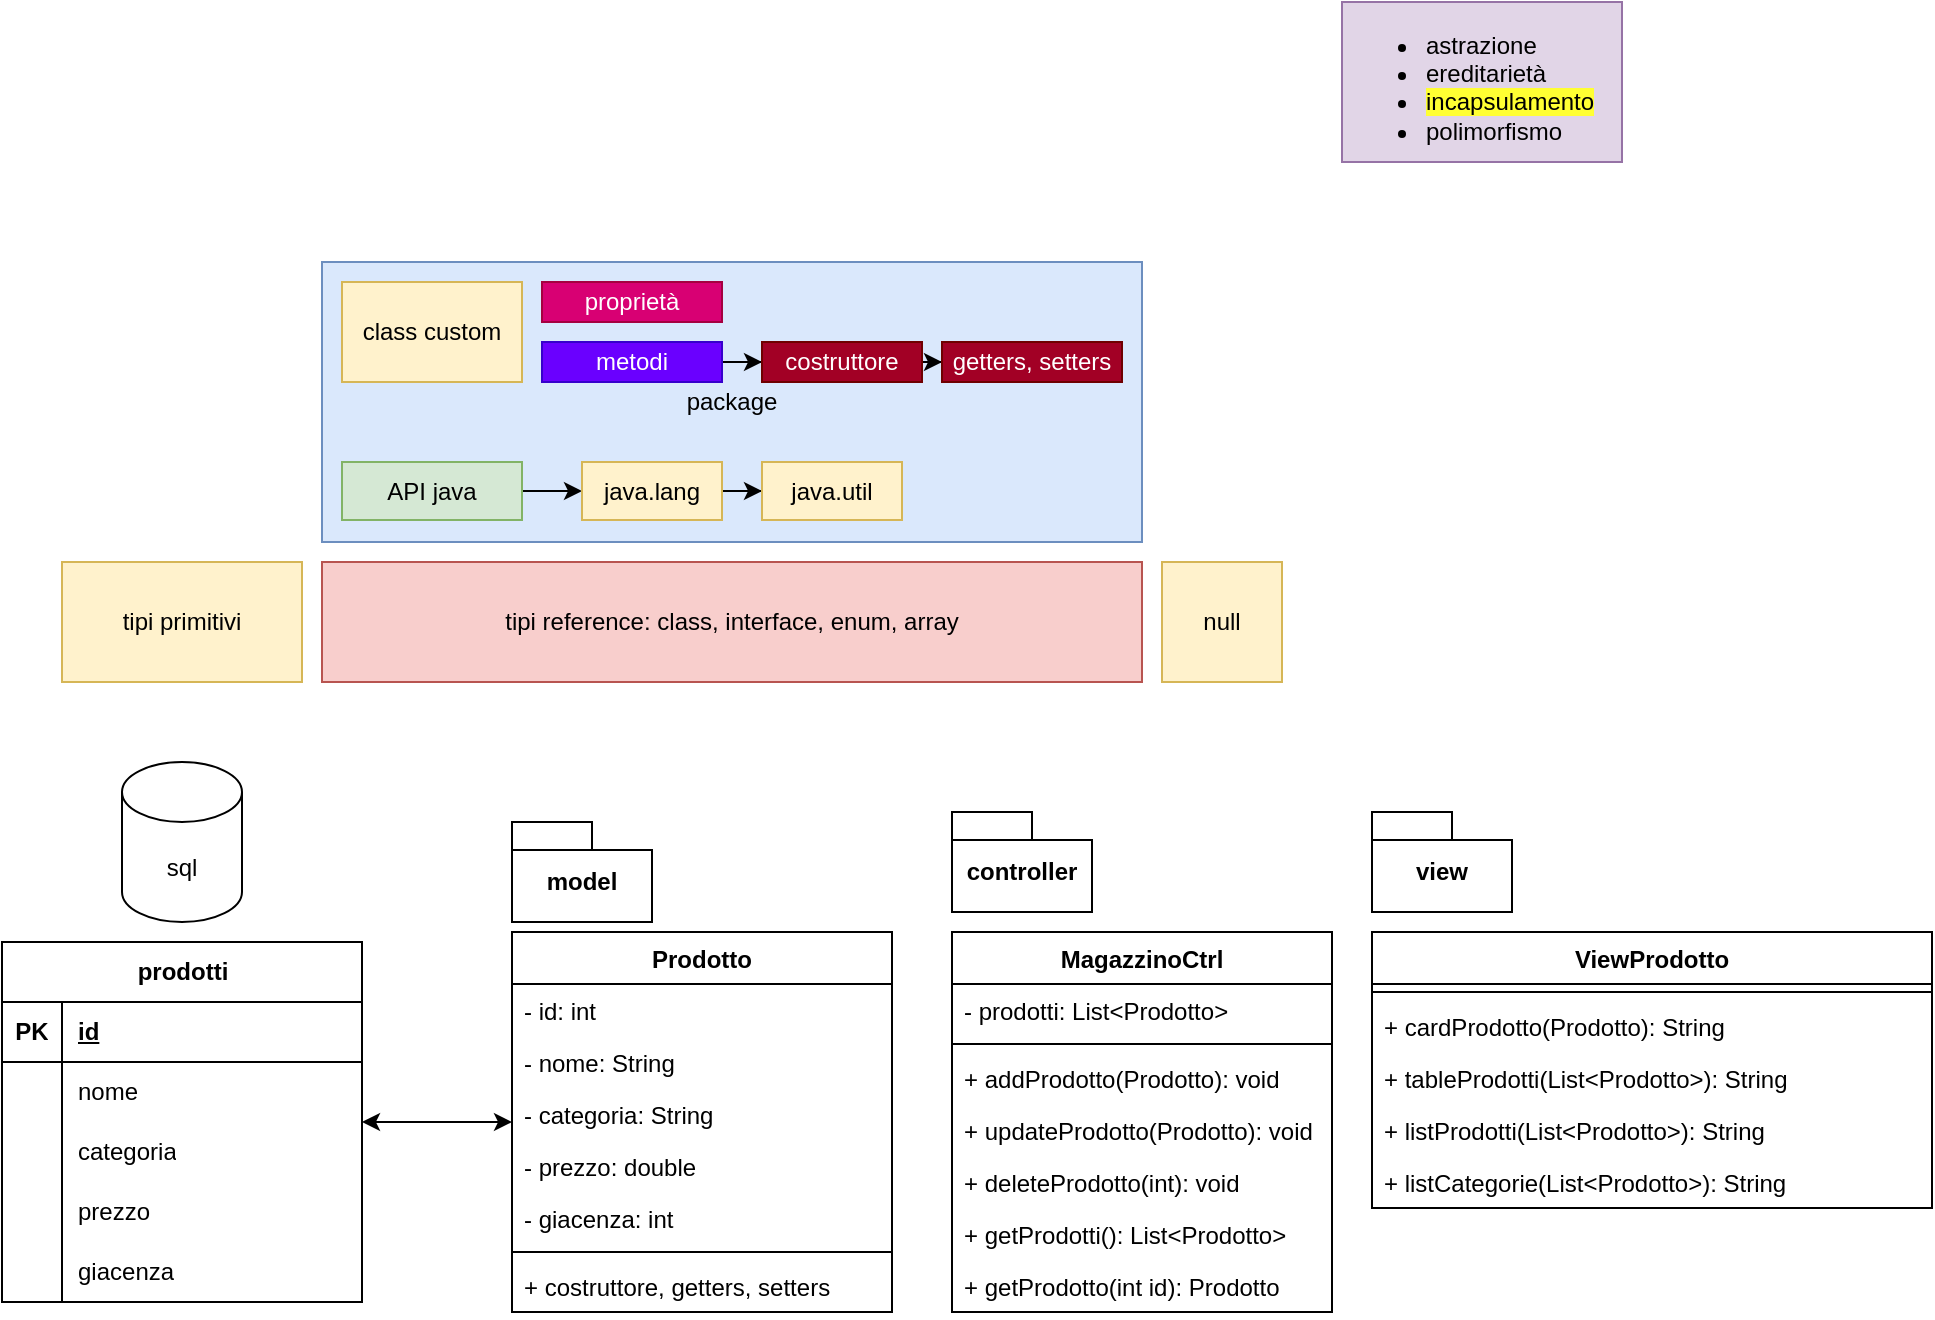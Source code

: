 <mxfile version="26.0.11" pages="3">
  <diagram id="DGdGiSjQ7ah9SyrMqEey" name="prodotti">
    <mxGraphModel dx="978" dy="527" grid="1" gridSize="10" guides="1" tooltips="1" connect="1" arrows="1" fold="1" page="1" pageScale="1" pageWidth="1169" pageHeight="827" math="0" shadow="0">
      <root>
        <mxCell id="0" />
        <mxCell id="1" parent="0" />
        <mxCell id="3Rq0IubTsUbp3CB-0Y2j-5" value="package" style="rounded=0;whiteSpace=wrap;html=1;fillColor=#dae8fc;strokeColor=#6c8ebf;" vertex="1" parent="1">
          <mxGeometry x="290" y="450" width="410" height="140" as="geometry" />
        </mxCell>
        <mxCell id="3Rq0IubTsUbp3CB-0Y2j-1" value="tipi primitivi" style="rounded=0;whiteSpace=wrap;html=1;fillColor=#fff2cc;strokeColor=#d6b656;" vertex="1" parent="1">
          <mxGeometry x="160" y="600" width="120" height="60" as="geometry" />
        </mxCell>
        <mxCell id="3Rq0IubTsUbp3CB-0Y2j-2" value="tipi reference: class, interface, enum, array" style="rounded=0;whiteSpace=wrap;html=1;fillColor=#f8cecc;strokeColor=#b85450;" vertex="1" parent="1">
          <mxGeometry x="290" y="600" width="410" height="60" as="geometry" />
        </mxCell>
        <mxCell id="3Rq0IubTsUbp3CB-0Y2j-3" value="null" style="rounded=0;whiteSpace=wrap;html=1;fillColor=#fff2cc;strokeColor=#d6b656;" vertex="1" parent="1">
          <mxGeometry x="710" y="600" width="60" height="60" as="geometry" />
        </mxCell>
        <mxCell id="3Rq0IubTsUbp3CB-0Y2j-4" value="class custom" style="rounded=0;whiteSpace=wrap;html=1;fillColor=#fff2cc;strokeColor=#d6b656;" vertex="1" parent="1">
          <mxGeometry x="300" y="460" width="90" height="50" as="geometry" />
        </mxCell>
        <mxCell id="3Rq0IubTsUbp3CB-0Y2j-8" value="" style="edgeStyle=orthogonalEdgeStyle;rounded=0;orthogonalLoop=1;jettySize=auto;html=1;" edge="1" parent="1" source="3Rq0IubTsUbp3CB-0Y2j-6" target="3Rq0IubTsUbp3CB-0Y2j-7">
          <mxGeometry relative="1" as="geometry" />
        </mxCell>
        <mxCell id="3Rq0IubTsUbp3CB-0Y2j-6" value="API java" style="rounded=0;whiteSpace=wrap;html=1;fillColor=#d5e8d4;strokeColor=#82b366;" vertex="1" parent="1">
          <mxGeometry x="300" y="550" width="90" height="29" as="geometry" />
        </mxCell>
        <mxCell id="3Rq0IubTsUbp3CB-0Y2j-10" value="" style="edgeStyle=orthogonalEdgeStyle;rounded=0;orthogonalLoop=1;jettySize=auto;html=1;" edge="1" parent="1" source="3Rq0IubTsUbp3CB-0Y2j-7" target="3Rq0IubTsUbp3CB-0Y2j-9">
          <mxGeometry relative="1" as="geometry" />
        </mxCell>
        <mxCell id="3Rq0IubTsUbp3CB-0Y2j-7" value="java.lang" style="rounded=0;whiteSpace=wrap;html=1;fillColor=#fff2cc;strokeColor=#d6b656;" vertex="1" parent="1">
          <mxGeometry x="420" y="550" width="70" height="29" as="geometry" />
        </mxCell>
        <mxCell id="3Rq0IubTsUbp3CB-0Y2j-9" value="java.util" style="rounded=0;whiteSpace=wrap;html=1;fillColor=#fff2cc;strokeColor=#d6b656;" vertex="1" parent="1">
          <mxGeometry x="510" y="550" width="70" height="29" as="geometry" />
        </mxCell>
        <mxCell id="3Rq0IubTsUbp3CB-0Y2j-11" value="&lt;ul&gt;&lt;li&gt;&lt;span style=&quot;background-color: transparent; color: light-dark(rgb(0, 0, 0), rgb(255, 255, 255));&quot;&gt;astrazione&lt;/span&gt;&lt;/li&gt;&lt;li&gt;&lt;span style=&quot;background-color: transparent; color: light-dark(rgb(0, 0, 0), rgb(255, 255, 255));&quot;&gt;ereditarietà&lt;/span&gt;&lt;/li&gt;&lt;li&gt;&lt;span style=&quot;color: light-dark(rgb(0, 0, 0), rgb(255, 255, 255)); background-color: rgb(255, 255, 51);&quot;&gt;incapsulamento&lt;/span&gt;&lt;/li&gt;&lt;li&gt;&lt;span style=&quot;background-color: transparent; color: light-dark(rgb(0, 0, 0), rgb(255, 255, 255));&quot;&gt;polimorfismo&lt;/span&gt;&lt;/li&gt;&lt;/ul&gt;" style="text;strokeColor=#9673a6;fillColor=#e1d5e7;html=1;whiteSpace=wrap;verticalAlign=middle;overflow=hidden;" vertex="1" parent="1">
          <mxGeometry x="800" y="320" width="140" height="80" as="geometry" />
        </mxCell>
        <mxCell id="3Rq0IubTsUbp3CB-0Y2j-12" value="proprietà" style="rounded=0;whiteSpace=wrap;html=1;fillColor=#d80073;strokeColor=#A50040;fontColor=#ffffff;" vertex="1" parent="1">
          <mxGeometry x="400" y="460" width="90" height="20" as="geometry" />
        </mxCell>
        <mxCell id="3Rq0IubTsUbp3CB-0Y2j-13" value="Prodotto" style="swimlane;fontStyle=1;align=center;verticalAlign=top;childLayout=stackLayout;horizontal=1;startSize=26;horizontalStack=0;resizeParent=1;resizeParentMax=0;resizeLast=0;collapsible=1;marginBottom=0;whiteSpace=wrap;html=1;" vertex="1" parent="1">
          <mxGeometry x="385" y="785" width="190" height="190" as="geometry" />
        </mxCell>
        <mxCell id="3Rq0IubTsUbp3CB-0Y2j-14" value="- id: int" style="text;strokeColor=none;fillColor=none;align=left;verticalAlign=top;spacingLeft=4;spacingRight=4;overflow=hidden;rotatable=0;points=[[0,0.5],[1,0.5]];portConstraint=eastwest;whiteSpace=wrap;html=1;" vertex="1" parent="3Rq0IubTsUbp3CB-0Y2j-13">
          <mxGeometry y="26" width="190" height="26" as="geometry" />
        </mxCell>
        <mxCell id="3Rq0IubTsUbp3CB-0Y2j-24" value="- nome: String" style="text;strokeColor=none;fillColor=none;align=left;verticalAlign=top;spacingLeft=4;spacingRight=4;overflow=hidden;rotatable=0;points=[[0,0.5],[1,0.5]];portConstraint=eastwest;whiteSpace=wrap;html=1;" vertex="1" parent="3Rq0IubTsUbp3CB-0Y2j-13">
          <mxGeometry y="52" width="190" height="26" as="geometry" />
        </mxCell>
        <mxCell id="3Rq0IubTsUbp3CB-0Y2j-25" value="- categoria: String" style="text;strokeColor=none;fillColor=none;align=left;verticalAlign=top;spacingLeft=4;spacingRight=4;overflow=hidden;rotatable=0;points=[[0,0.5],[1,0.5]];portConstraint=eastwest;whiteSpace=wrap;html=1;" vertex="1" parent="3Rq0IubTsUbp3CB-0Y2j-13">
          <mxGeometry y="78" width="190" height="26" as="geometry" />
        </mxCell>
        <mxCell id="3Rq0IubTsUbp3CB-0Y2j-17" value="- prezzo: double" style="text;strokeColor=none;fillColor=none;align=left;verticalAlign=top;spacingLeft=4;spacingRight=4;overflow=hidden;rotatable=0;points=[[0,0.5],[1,0.5]];portConstraint=eastwest;whiteSpace=wrap;html=1;" vertex="1" parent="3Rq0IubTsUbp3CB-0Y2j-13">
          <mxGeometry y="104" width="190" height="26" as="geometry" />
        </mxCell>
        <mxCell id="3Rq0IubTsUbp3CB-0Y2j-26" value="- giacenza: int" style="text;strokeColor=none;fillColor=none;align=left;verticalAlign=top;spacingLeft=4;spacingRight=4;overflow=hidden;rotatable=0;points=[[0,0.5],[1,0.5]];portConstraint=eastwest;whiteSpace=wrap;html=1;" vertex="1" parent="3Rq0IubTsUbp3CB-0Y2j-13">
          <mxGeometry y="130" width="190" height="26" as="geometry" />
        </mxCell>
        <mxCell id="3Rq0IubTsUbp3CB-0Y2j-15" value="" style="line;strokeWidth=1;fillColor=none;align=left;verticalAlign=middle;spacingTop=-1;spacingLeft=3;spacingRight=3;rotatable=0;labelPosition=right;points=[];portConstraint=eastwest;strokeColor=inherit;" vertex="1" parent="3Rq0IubTsUbp3CB-0Y2j-13">
          <mxGeometry y="156" width="190" height="8" as="geometry" />
        </mxCell>
        <mxCell id="3Rq0IubTsUbp3CB-0Y2j-16" value="+ costruttore, getters, setters" style="text;strokeColor=none;fillColor=none;align=left;verticalAlign=top;spacingLeft=4;spacingRight=4;overflow=hidden;rotatable=0;points=[[0,0.5],[1,0.5]];portConstraint=eastwest;whiteSpace=wrap;html=1;" vertex="1" parent="3Rq0IubTsUbp3CB-0Y2j-13">
          <mxGeometry y="164" width="190" height="26" as="geometry" />
        </mxCell>
        <mxCell id="3Rq0IubTsUbp3CB-0Y2j-20" value="" style="edgeStyle=orthogonalEdgeStyle;rounded=0;orthogonalLoop=1;jettySize=auto;html=1;" edge="1" parent="1" source="3Rq0IubTsUbp3CB-0Y2j-18" target="3Rq0IubTsUbp3CB-0Y2j-19">
          <mxGeometry relative="1" as="geometry" />
        </mxCell>
        <mxCell id="3Rq0IubTsUbp3CB-0Y2j-18" value="metodi" style="rounded=0;whiteSpace=wrap;html=1;fillColor=#6a00ff;strokeColor=#3700CC;fontColor=#ffffff;" vertex="1" parent="1">
          <mxGeometry x="400" y="490" width="90" height="20" as="geometry" />
        </mxCell>
        <mxCell id="3Rq0IubTsUbp3CB-0Y2j-23" value="" style="edgeStyle=orthogonalEdgeStyle;rounded=0;orthogonalLoop=1;jettySize=auto;html=1;" edge="1" parent="1" source="3Rq0IubTsUbp3CB-0Y2j-19" target="3Rq0IubTsUbp3CB-0Y2j-22">
          <mxGeometry relative="1" as="geometry" />
        </mxCell>
        <mxCell id="3Rq0IubTsUbp3CB-0Y2j-19" value="costruttore" style="rounded=0;whiteSpace=wrap;html=1;fillColor=#a20025;strokeColor=#6F0000;fontColor=#ffffff;" vertex="1" parent="1">
          <mxGeometry x="510" y="490" width="80" height="20" as="geometry" />
        </mxCell>
        <mxCell id="3Rq0IubTsUbp3CB-0Y2j-22" value="getters, setters" style="rounded=0;whiteSpace=wrap;html=1;fillColor=#a20025;strokeColor=#6F0000;fontColor=#ffffff;" vertex="1" parent="1">
          <mxGeometry x="600" y="490" width="90" height="20" as="geometry" />
        </mxCell>
        <mxCell id="3Rq0IubTsUbp3CB-0Y2j-27" value="sql" style="shape=cylinder3;whiteSpace=wrap;html=1;boundedLbl=1;backgroundOutline=1;size=15;" vertex="1" parent="1">
          <mxGeometry x="190" y="700" width="60" height="80" as="geometry" />
        </mxCell>
        <mxCell id="3Rq0IubTsUbp3CB-0Y2j-28" value="prodotti" style="shape=table;startSize=30;container=1;collapsible=1;childLayout=tableLayout;fixedRows=1;rowLines=0;fontStyle=1;align=center;resizeLast=1;html=1;" vertex="1" parent="1">
          <mxGeometry x="130" y="790" width="180" height="180" as="geometry" />
        </mxCell>
        <mxCell id="3Rq0IubTsUbp3CB-0Y2j-29" value="" style="shape=tableRow;horizontal=0;startSize=0;swimlaneHead=0;swimlaneBody=0;fillColor=none;collapsible=0;dropTarget=0;points=[[0,0.5],[1,0.5]];portConstraint=eastwest;top=0;left=0;right=0;bottom=1;" vertex="1" parent="3Rq0IubTsUbp3CB-0Y2j-28">
          <mxGeometry y="30" width="180" height="30" as="geometry" />
        </mxCell>
        <mxCell id="3Rq0IubTsUbp3CB-0Y2j-30" value="PK" style="shape=partialRectangle;connectable=0;fillColor=none;top=0;left=0;bottom=0;right=0;fontStyle=1;overflow=hidden;whiteSpace=wrap;html=1;" vertex="1" parent="3Rq0IubTsUbp3CB-0Y2j-29">
          <mxGeometry width="30" height="30" as="geometry">
            <mxRectangle width="30" height="30" as="alternateBounds" />
          </mxGeometry>
        </mxCell>
        <mxCell id="3Rq0IubTsUbp3CB-0Y2j-31" value="id" style="shape=partialRectangle;connectable=0;fillColor=none;top=0;left=0;bottom=0;right=0;align=left;spacingLeft=6;fontStyle=5;overflow=hidden;whiteSpace=wrap;html=1;" vertex="1" parent="3Rq0IubTsUbp3CB-0Y2j-29">
          <mxGeometry x="30" width="150" height="30" as="geometry">
            <mxRectangle width="150" height="30" as="alternateBounds" />
          </mxGeometry>
        </mxCell>
        <mxCell id="3Rq0IubTsUbp3CB-0Y2j-32" value="" style="shape=tableRow;horizontal=0;startSize=0;swimlaneHead=0;swimlaneBody=0;fillColor=none;collapsible=0;dropTarget=0;points=[[0,0.5],[1,0.5]];portConstraint=eastwest;top=0;left=0;right=0;bottom=0;" vertex="1" parent="3Rq0IubTsUbp3CB-0Y2j-28">
          <mxGeometry y="60" width="180" height="30" as="geometry" />
        </mxCell>
        <mxCell id="3Rq0IubTsUbp3CB-0Y2j-33" value="" style="shape=partialRectangle;connectable=0;fillColor=none;top=0;left=0;bottom=0;right=0;editable=1;overflow=hidden;whiteSpace=wrap;html=1;" vertex="1" parent="3Rq0IubTsUbp3CB-0Y2j-32">
          <mxGeometry width="30" height="30" as="geometry">
            <mxRectangle width="30" height="30" as="alternateBounds" />
          </mxGeometry>
        </mxCell>
        <mxCell id="3Rq0IubTsUbp3CB-0Y2j-34" value="nome" style="shape=partialRectangle;connectable=0;fillColor=none;top=0;left=0;bottom=0;right=0;align=left;spacingLeft=6;overflow=hidden;whiteSpace=wrap;html=1;" vertex="1" parent="3Rq0IubTsUbp3CB-0Y2j-32">
          <mxGeometry x="30" width="150" height="30" as="geometry">
            <mxRectangle width="150" height="30" as="alternateBounds" />
          </mxGeometry>
        </mxCell>
        <mxCell id="3Rq0IubTsUbp3CB-0Y2j-35" value="" style="shape=tableRow;horizontal=0;startSize=0;swimlaneHead=0;swimlaneBody=0;fillColor=none;collapsible=0;dropTarget=0;points=[[0,0.5],[1,0.5]];portConstraint=eastwest;top=0;left=0;right=0;bottom=0;" vertex="1" parent="3Rq0IubTsUbp3CB-0Y2j-28">
          <mxGeometry y="90" width="180" height="30" as="geometry" />
        </mxCell>
        <mxCell id="3Rq0IubTsUbp3CB-0Y2j-36" value="" style="shape=partialRectangle;connectable=0;fillColor=none;top=0;left=0;bottom=0;right=0;editable=1;overflow=hidden;whiteSpace=wrap;html=1;" vertex="1" parent="3Rq0IubTsUbp3CB-0Y2j-35">
          <mxGeometry width="30" height="30" as="geometry">
            <mxRectangle width="30" height="30" as="alternateBounds" />
          </mxGeometry>
        </mxCell>
        <mxCell id="3Rq0IubTsUbp3CB-0Y2j-37" value="categoria" style="shape=partialRectangle;connectable=0;fillColor=none;top=0;left=0;bottom=0;right=0;align=left;spacingLeft=6;overflow=hidden;whiteSpace=wrap;html=1;" vertex="1" parent="3Rq0IubTsUbp3CB-0Y2j-35">
          <mxGeometry x="30" width="150" height="30" as="geometry">
            <mxRectangle width="150" height="30" as="alternateBounds" />
          </mxGeometry>
        </mxCell>
        <mxCell id="3Rq0IubTsUbp3CB-0Y2j-38" value="" style="shape=tableRow;horizontal=0;startSize=0;swimlaneHead=0;swimlaneBody=0;fillColor=none;collapsible=0;dropTarget=0;points=[[0,0.5],[1,0.5]];portConstraint=eastwest;top=0;left=0;right=0;bottom=0;" vertex="1" parent="3Rq0IubTsUbp3CB-0Y2j-28">
          <mxGeometry y="120" width="180" height="30" as="geometry" />
        </mxCell>
        <mxCell id="3Rq0IubTsUbp3CB-0Y2j-39" value="" style="shape=partialRectangle;connectable=0;fillColor=none;top=0;left=0;bottom=0;right=0;editable=1;overflow=hidden;whiteSpace=wrap;html=1;" vertex="1" parent="3Rq0IubTsUbp3CB-0Y2j-38">
          <mxGeometry width="30" height="30" as="geometry">
            <mxRectangle width="30" height="30" as="alternateBounds" />
          </mxGeometry>
        </mxCell>
        <mxCell id="3Rq0IubTsUbp3CB-0Y2j-40" value="prezzo" style="shape=partialRectangle;connectable=0;fillColor=none;top=0;left=0;bottom=0;right=0;align=left;spacingLeft=6;overflow=hidden;whiteSpace=wrap;html=1;" vertex="1" parent="3Rq0IubTsUbp3CB-0Y2j-38">
          <mxGeometry x="30" width="150" height="30" as="geometry">
            <mxRectangle width="150" height="30" as="alternateBounds" />
          </mxGeometry>
        </mxCell>
        <mxCell id="3Rq0IubTsUbp3CB-0Y2j-41" value="" style="shape=tableRow;horizontal=0;startSize=0;swimlaneHead=0;swimlaneBody=0;fillColor=none;collapsible=0;dropTarget=0;points=[[0,0.5],[1,0.5]];portConstraint=eastwest;top=0;left=0;right=0;bottom=0;" vertex="1" parent="3Rq0IubTsUbp3CB-0Y2j-28">
          <mxGeometry y="150" width="180" height="30" as="geometry" />
        </mxCell>
        <mxCell id="3Rq0IubTsUbp3CB-0Y2j-42" value="" style="shape=partialRectangle;connectable=0;fillColor=none;top=0;left=0;bottom=0;right=0;editable=1;overflow=hidden;whiteSpace=wrap;html=1;" vertex="1" parent="3Rq0IubTsUbp3CB-0Y2j-41">
          <mxGeometry width="30" height="30" as="geometry">
            <mxRectangle width="30" height="30" as="alternateBounds" />
          </mxGeometry>
        </mxCell>
        <mxCell id="3Rq0IubTsUbp3CB-0Y2j-43" value="giacenza" style="shape=partialRectangle;connectable=0;fillColor=none;top=0;left=0;bottom=0;right=0;align=left;spacingLeft=6;overflow=hidden;whiteSpace=wrap;html=1;" vertex="1" parent="3Rq0IubTsUbp3CB-0Y2j-41">
          <mxGeometry x="30" width="150" height="30" as="geometry">
            <mxRectangle width="150" height="30" as="alternateBounds" />
          </mxGeometry>
        </mxCell>
        <mxCell id="3Rq0IubTsUbp3CB-0Y2j-44" style="edgeStyle=orthogonalEdgeStyle;rounded=0;orthogonalLoop=1;jettySize=auto;html=1;startArrow=classic;startFill=1;" edge="1" parent="1" source="3Rq0IubTsUbp3CB-0Y2j-28" target="3Rq0IubTsUbp3CB-0Y2j-13">
          <mxGeometry relative="1" as="geometry" />
        </mxCell>
        <mxCell id="3Rq0IubTsUbp3CB-0Y2j-45" value="model" style="shape=folder;fontStyle=1;spacingTop=10;tabWidth=40;tabHeight=14;tabPosition=left;html=1;whiteSpace=wrap;" vertex="1" parent="1">
          <mxGeometry x="385" y="730" width="70" height="50" as="geometry" />
        </mxCell>
        <mxCell id="3Rq0IubTsUbp3CB-0Y2j-46" value="MagazzinoCtrl" style="swimlane;fontStyle=1;align=center;verticalAlign=top;childLayout=stackLayout;horizontal=1;startSize=26;horizontalStack=0;resizeParent=1;resizeParentMax=0;resizeLast=0;collapsible=1;marginBottom=0;whiteSpace=wrap;html=1;" vertex="1" parent="1">
          <mxGeometry x="605" y="785" width="190" height="190" as="geometry" />
        </mxCell>
        <mxCell id="3Rq0IubTsUbp3CB-0Y2j-55" value="- prodotti: List&amp;lt;Prodotto&amp;gt;" style="text;strokeColor=none;fillColor=none;align=left;verticalAlign=top;spacingLeft=4;spacingRight=4;overflow=hidden;rotatable=0;points=[[0,0.5],[1,0.5]];portConstraint=eastwest;whiteSpace=wrap;html=1;" vertex="1" parent="3Rq0IubTsUbp3CB-0Y2j-46">
          <mxGeometry y="26" width="190" height="26" as="geometry" />
        </mxCell>
        <mxCell id="3Rq0IubTsUbp3CB-0Y2j-52" value="" style="line;strokeWidth=1;fillColor=none;align=left;verticalAlign=middle;spacingTop=-1;spacingLeft=3;spacingRight=3;rotatable=0;labelPosition=right;points=[];portConstraint=eastwest;strokeColor=inherit;" vertex="1" parent="3Rq0IubTsUbp3CB-0Y2j-46">
          <mxGeometry y="52" width="190" height="8" as="geometry" />
        </mxCell>
        <mxCell id="3Rq0IubTsUbp3CB-0Y2j-53" value="+ addProdotto(Prodotto): void" style="text;strokeColor=none;fillColor=none;align=left;verticalAlign=top;spacingLeft=4;spacingRight=4;overflow=hidden;rotatable=0;points=[[0,0.5],[1,0.5]];portConstraint=eastwest;whiteSpace=wrap;html=1;" vertex="1" parent="3Rq0IubTsUbp3CB-0Y2j-46">
          <mxGeometry y="60" width="190" height="26" as="geometry" />
        </mxCell>
        <mxCell id="3Rq0IubTsUbp3CB-0Y2j-56" value="+ updateProdotto(Prodotto): void" style="text;strokeColor=none;fillColor=none;align=left;verticalAlign=top;spacingLeft=4;spacingRight=4;overflow=hidden;rotatable=0;points=[[0,0.5],[1,0.5]];portConstraint=eastwest;whiteSpace=wrap;html=1;" vertex="1" parent="3Rq0IubTsUbp3CB-0Y2j-46">
          <mxGeometry y="86" width="190" height="26" as="geometry" />
        </mxCell>
        <mxCell id="3Rq0IubTsUbp3CB-0Y2j-57" value="+ deleteProdotto(int): void" style="text;strokeColor=none;fillColor=none;align=left;verticalAlign=top;spacingLeft=4;spacingRight=4;overflow=hidden;rotatable=0;points=[[0,0.5],[1,0.5]];portConstraint=eastwest;whiteSpace=wrap;html=1;" vertex="1" parent="3Rq0IubTsUbp3CB-0Y2j-46">
          <mxGeometry y="112" width="190" height="26" as="geometry" />
        </mxCell>
        <mxCell id="3Rq0IubTsUbp3CB-0Y2j-58" value="+ getProdotti(): List&amp;lt;Prodotto&amp;gt;" style="text;strokeColor=none;fillColor=none;align=left;verticalAlign=top;spacingLeft=4;spacingRight=4;overflow=hidden;rotatable=0;points=[[0,0.5],[1,0.5]];portConstraint=eastwest;whiteSpace=wrap;html=1;" vertex="1" parent="3Rq0IubTsUbp3CB-0Y2j-46">
          <mxGeometry y="138" width="190" height="26" as="geometry" />
        </mxCell>
        <mxCell id="3Rq0IubTsUbp3CB-0Y2j-59" value="+ getProdotto(int id): Prodotto" style="text;strokeColor=none;fillColor=none;align=left;verticalAlign=top;spacingLeft=4;spacingRight=4;overflow=hidden;rotatable=0;points=[[0,0.5],[1,0.5]];portConstraint=eastwest;whiteSpace=wrap;html=1;" vertex="1" parent="3Rq0IubTsUbp3CB-0Y2j-46">
          <mxGeometry y="164" width="190" height="26" as="geometry" />
        </mxCell>
        <mxCell id="3Rq0IubTsUbp3CB-0Y2j-54" value="controller" style="shape=folder;fontStyle=1;spacingTop=10;tabWidth=40;tabHeight=14;tabPosition=left;html=1;whiteSpace=wrap;" vertex="1" parent="1">
          <mxGeometry x="605" y="725" width="70" height="50" as="geometry" />
        </mxCell>
        <mxCell id="3Rq0IubTsUbp3CB-0Y2j-60" value="view" style="shape=folder;fontStyle=1;spacingTop=10;tabWidth=40;tabHeight=14;tabPosition=left;html=1;whiteSpace=wrap;" vertex="1" parent="1">
          <mxGeometry x="815" y="725" width="70" height="50" as="geometry" />
        </mxCell>
        <mxCell id="3Rq0IubTsUbp3CB-0Y2j-61" value="ViewProdotto" style="swimlane;fontStyle=1;align=center;verticalAlign=top;childLayout=stackLayout;horizontal=1;startSize=26;horizontalStack=0;resizeParent=1;resizeParentMax=0;resizeLast=0;collapsible=1;marginBottom=0;whiteSpace=wrap;html=1;" vertex="1" parent="1">
          <mxGeometry x="815" y="785" width="280" height="138" as="geometry" />
        </mxCell>
        <mxCell id="3Rq0IubTsUbp3CB-0Y2j-63" value="" style="line;strokeWidth=1;fillColor=none;align=left;verticalAlign=middle;spacingTop=-1;spacingLeft=3;spacingRight=3;rotatable=0;labelPosition=right;points=[];portConstraint=eastwest;strokeColor=inherit;" vertex="1" parent="3Rq0IubTsUbp3CB-0Y2j-61">
          <mxGeometry y="26" width="280" height="8" as="geometry" />
        </mxCell>
        <mxCell id="3Rq0IubTsUbp3CB-0Y2j-64" value="+ cardProdotto(Prodotto): String" style="text;strokeColor=none;fillColor=none;align=left;verticalAlign=top;spacingLeft=4;spacingRight=4;overflow=hidden;rotatable=0;points=[[0,0.5],[1,0.5]];portConstraint=eastwest;whiteSpace=wrap;html=1;" vertex="1" parent="3Rq0IubTsUbp3CB-0Y2j-61">
          <mxGeometry y="34" width="280" height="26" as="geometry" />
        </mxCell>
        <mxCell id="3Rq0IubTsUbp3CB-0Y2j-65" value="+ tableProdotti(List&amp;lt;Prodotto&amp;gt;): String" style="text;strokeColor=none;fillColor=none;align=left;verticalAlign=top;spacingLeft=4;spacingRight=4;overflow=hidden;rotatable=0;points=[[0,0.5],[1,0.5]];portConstraint=eastwest;whiteSpace=wrap;html=1;" vertex="1" parent="3Rq0IubTsUbp3CB-0Y2j-61">
          <mxGeometry y="60" width="280" height="26" as="geometry" />
        </mxCell>
        <mxCell id="3Rq0IubTsUbp3CB-0Y2j-66" value="+ listProdotti(List&amp;lt;Prodotto&amp;gt;): String" style="text;strokeColor=none;fillColor=none;align=left;verticalAlign=top;spacingLeft=4;spacingRight=4;overflow=hidden;rotatable=0;points=[[0,0.5],[1,0.5]];portConstraint=eastwest;whiteSpace=wrap;html=1;" vertex="1" parent="3Rq0IubTsUbp3CB-0Y2j-61">
          <mxGeometry y="86" width="280" height="26" as="geometry" />
        </mxCell>
        <mxCell id="3Rq0IubTsUbp3CB-0Y2j-67" value="+ listCategorie(List&amp;lt;Prodotto&amp;gt;): String" style="text;strokeColor=none;fillColor=none;align=left;verticalAlign=top;spacingLeft=4;spacingRight=4;overflow=hidden;rotatable=0;points=[[0,0.5],[1,0.5]];portConstraint=eastwest;whiteSpace=wrap;html=1;" vertex="1" parent="3Rq0IubTsUbp3CB-0Y2j-61">
          <mxGeometry y="112" width="280" height="26" as="geometry" />
        </mxCell>
      </root>
    </mxGraphModel>
  </diagram>
  <diagram name="Pagina-1" id="X_dzjjtPj03dOTCywnwq">
    <mxGraphModel dx="1434" dy="772" grid="1" gridSize="10" guides="1" tooltips="1" connect="1" arrows="1" fold="1" page="1" pageScale="1" pageWidth="827" pageHeight="1169" math="0" shadow="0">
      <root>
        <mxCell id="0" />
        <mxCell id="1" parent="0" />
        <mxCell id="ocJH8IuIkuNYbvHp2St5-17" style="edgeStyle=orthogonalEdgeStyle;rounded=0;orthogonalLoop=1;jettySize=auto;html=1;exitX=0.5;exitY=1;exitDx=0;exitDy=0;exitPerimeter=0;" parent="1" source="ocJH8IuIkuNYbvHp2St5-1" target="ocJH8IuIkuNYbvHp2St5-4" edge="1">
          <mxGeometry relative="1" as="geometry" />
        </mxCell>
        <mxCell id="ocJH8IuIkuNYbvHp2St5-22" style="edgeStyle=orthogonalEdgeStyle;rounded=0;orthogonalLoop=1;jettySize=auto;html=1;exitX=0.707;exitY=0.012;exitDx=0;exitDy=0;exitPerimeter=0;endArrow=none;startFill=1;startArrow=classic;" parent="1" source="ocJH8IuIkuNYbvHp2St5-1" target="ocJH8IuIkuNYbvHp2St5-20" edge="1">
          <mxGeometry relative="1" as="geometry">
            <Array as="points">
              <mxPoint x="124" y="195" />
              <mxPoint x="128" y="195" />
              <mxPoint x="128" y="184" />
              <mxPoint x="220" y="184" />
            </Array>
          </mxGeometry>
        </mxCell>
        <mxCell id="ocJH8IuIkuNYbvHp2St5-1" value="fondamenti" style="shape=cylinder3;whiteSpace=wrap;html=1;boundedLbl=1;backgroundOutline=1;size=15;" parent="1" vertex="1">
          <mxGeometry x="60" y="180" width="90" height="120" as="geometry" />
        </mxCell>
        <mxCell id="ocJH8IuIkuNYbvHp2St5-3" value="" style="edgeStyle=orthogonalEdgeStyle;rounded=0;orthogonalLoop=1;jettySize=auto;html=1;" parent="1" source="ocJH8IuIkuNYbvHp2St5-2" target="ocJH8IuIkuNYbvHp2St5-1" edge="1">
          <mxGeometry relative="1" as="geometry" />
        </mxCell>
        <mxCell id="ocJH8IuIkuNYbvHp2St5-2" value="&lt;pre style=&quot;box-sizing: border-box; font-family: var(--fontStack-monospace, ui-monospace, SFMono-Regular, SF Mono, Menlo, Consolas, Liberation Mono, monospace); font-size: 13.6px; margin-top: 0px; margin-bottom: 0px; overflow-wrap: normal; padding: var(--base-size-16); overflow: auto; line-height: 1.45; color: rgb(31, 35, 40); background-color: rgb(246, 248, 250); border-radius: 6px; word-break: normal; min-height: 52px; font-style: normal; font-variant-ligatures: normal; font-variant-caps: normal; font-weight: 400; letter-spacing: normal; orphans: 2; text-align: start; text-indent: 0px; text-transform: none; widows: 2; word-spacing: 0px; -webkit-text-stroke-width: 0px; text-decoration-thickness: initial; text-decoration-style: initial; text-decoration-color: initial;&quot;&gt;&lt;span class=&quot;pl-k&quot; style=&quot;box-sizing: border-box; color: var(--color-prettylights-syntax-keyword);&quot;&gt;CREATE&lt;/span&gt; &lt;span class=&quot;pl-k&quot; style=&quot;box-sizing: border-box; color: var(--color-prettylights-syntax-keyword);&quot;&gt;DATABASE&lt;/span&gt; &lt;span class=&quot;pl-en&quot; style=&quot;box-sizing: border-box; color: var(--color-prettylights-syntax-entity);&quot;&gt;fondamenti&lt;/span&gt;;&lt;br&gt;USE fondamenti;&lt;/pre&gt;" style="text;whiteSpace=wrap;html=1;fillColor=#f8cecc;strokeColor=#b85450;" parent="1" vertex="1">
          <mxGeometry x="240" y="200" width="230" height="80" as="geometry" />
        </mxCell>
        <mxCell id="ocJH8IuIkuNYbvHp2St5-4" value="studenti" style="shape=table;startSize=30;container=1;collapsible=1;childLayout=tableLayout;fixedRows=1;rowLines=0;fontStyle=1;align=center;resizeLast=1;html=1;" parent="1" vertex="1">
          <mxGeometry x="15" y="380" width="180" height="150" as="geometry" />
        </mxCell>
        <mxCell id="ocJH8IuIkuNYbvHp2St5-5" value="" style="shape=tableRow;horizontal=0;startSize=0;swimlaneHead=0;swimlaneBody=0;fillColor=none;collapsible=0;dropTarget=0;points=[[0,0.5],[1,0.5]];portConstraint=eastwest;top=0;left=0;right=0;bottom=1;" parent="ocJH8IuIkuNYbvHp2St5-4" vertex="1">
          <mxGeometry y="30" width="180" height="30" as="geometry" />
        </mxCell>
        <mxCell id="ocJH8IuIkuNYbvHp2St5-6" value="PK" style="shape=partialRectangle;connectable=0;fillColor=none;top=0;left=0;bottom=0;right=0;fontStyle=1;overflow=hidden;whiteSpace=wrap;html=1;" parent="ocJH8IuIkuNYbvHp2St5-5" vertex="1">
          <mxGeometry width="30" height="30" as="geometry">
            <mxRectangle width="30" height="30" as="alternateBounds" />
          </mxGeometry>
        </mxCell>
        <mxCell id="ocJH8IuIkuNYbvHp2St5-7" value="id" style="shape=partialRectangle;connectable=0;fillColor=none;top=0;left=0;bottom=0;right=0;align=left;spacingLeft=6;fontStyle=5;overflow=hidden;whiteSpace=wrap;html=1;" parent="ocJH8IuIkuNYbvHp2St5-5" vertex="1">
          <mxGeometry x="30" width="150" height="30" as="geometry">
            <mxRectangle width="150" height="30" as="alternateBounds" />
          </mxGeometry>
        </mxCell>
        <mxCell id="ocJH8IuIkuNYbvHp2St5-8" value="" style="shape=tableRow;horizontal=0;startSize=0;swimlaneHead=0;swimlaneBody=0;fillColor=none;collapsible=0;dropTarget=0;points=[[0,0.5],[1,0.5]];portConstraint=eastwest;top=0;left=0;right=0;bottom=0;" parent="ocJH8IuIkuNYbvHp2St5-4" vertex="1">
          <mxGeometry y="60" width="180" height="30" as="geometry" />
        </mxCell>
        <mxCell id="ocJH8IuIkuNYbvHp2St5-9" value="" style="shape=partialRectangle;connectable=0;fillColor=none;top=0;left=0;bottom=0;right=0;editable=1;overflow=hidden;whiteSpace=wrap;html=1;" parent="ocJH8IuIkuNYbvHp2St5-8" vertex="1">
          <mxGeometry width="30" height="30" as="geometry">
            <mxRectangle width="30" height="30" as="alternateBounds" />
          </mxGeometry>
        </mxCell>
        <mxCell id="ocJH8IuIkuNYbvHp2St5-10" value="nome" style="shape=partialRectangle;connectable=0;fillColor=none;top=0;left=0;bottom=0;right=0;align=left;spacingLeft=6;overflow=hidden;whiteSpace=wrap;html=1;" parent="ocJH8IuIkuNYbvHp2St5-8" vertex="1">
          <mxGeometry x="30" width="150" height="30" as="geometry">
            <mxRectangle width="150" height="30" as="alternateBounds" />
          </mxGeometry>
        </mxCell>
        <mxCell id="ocJH8IuIkuNYbvHp2St5-11" value="" style="shape=tableRow;horizontal=0;startSize=0;swimlaneHead=0;swimlaneBody=0;fillColor=none;collapsible=0;dropTarget=0;points=[[0,0.5],[1,0.5]];portConstraint=eastwest;top=0;left=0;right=0;bottom=0;" parent="ocJH8IuIkuNYbvHp2St5-4" vertex="1">
          <mxGeometry y="90" width="180" height="30" as="geometry" />
        </mxCell>
        <mxCell id="ocJH8IuIkuNYbvHp2St5-12" value="" style="shape=partialRectangle;connectable=0;fillColor=none;top=0;left=0;bottom=0;right=0;editable=1;overflow=hidden;whiteSpace=wrap;html=1;" parent="ocJH8IuIkuNYbvHp2St5-11" vertex="1">
          <mxGeometry width="30" height="30" as="geometry">
            <mxRectangle width="30" height="30" as="alternateBounds" />
          </mxGeometry>
        </mxCell>
        <mxCell id="ocJH8IuIkuNYbvHp2St5-13" value="cognome" style="shape=partialRectangle;connectable=0;fillColor=none;top=0;left=0;bottom=0;right=0;align=left;spacingLeft=6;overflow=hidden;whiteSpace=wrap;html=1;" parent="ocJH8IuIkuNYbvHp2St5-11" vertex="1">
          <mxGeometry x="30" width="150" height="30" as="geometry">
            <mxRectangle width="150" height="30" as="alternateBounds" />
          </mxGeometry>
        </mxCell>
        <mxCell id="ocJH8IuIkuNYbvHp2St5-14" value="" style="shape=tableRow;horizontal=0;startSize=0;swimlaneHead=0;swimlaneBody=0;fillColor=none;collapsible=0;dropTarget=0;points=[[0,0.5],[1,0.5]];portConstraint=eastwest;top=0;left=0;right=0;bottom=0;" parent="ocJH8IuIkuNYbvHp2St5-4" vertex="1">
          <mxGeometry y="120" width="180" height="30" as="geometry" />
        </mxCell>
        <mxCell id="ocJH8IuIkuNYbvHp2St5-15" value="" style="shape=partialRectangle;connectable=0;fillColor=none;top=0;left=0;bottom=0;right=0;editable=1;overflow=hidden;whiteSpace=wrap;html=1;" parent="ocJH8IuIkuNYbvHp2St5-14" vertex="1">
          <mxGeometry width="30" height="30" as="geometry">
            <mxRectangle width="30" height="30" as="alternateBounds" />
          </mxGeometry>
        </mxCell>
        <mxCell id="ocJH8IuIkuNYbvHp2St5-16" value="data_nascita" style="shape=partialRectangle;connectable=0;fillColor=none;top=0;left=0;bottom=0;right=0;align=left;spacingLeft=6;overflow=hidden;whiteSpace=wrap;html=1;" parent="ocJH8IuIkuNYbvHp2St5-14" vertex="1">
          <mxGeometry x="30" width="150" height="30" as="geometry">
            <mxRectangle width="150" height="30" as="alternateBounds" />
          </mxGeometry>
        </mxCell>
        <mxCell id="ocJH8IuIkuNYbvHp2St5-19" value="" style="edgeStyle=orthogonalEdgeStyle;rounded=0;orthogonalLoop=1;jettySize=auto;html=1;" parent="1" source="ocJH8IuIkuNYbvHp2St5-18" target="ocJH8IuIkuNYbvHp2St5-1" edge="1">
          <mxGeometry relative="1" as="geometry" />
        </mxCell>
        <mxCell id="ocJH8IuIkuNYbvHp2St5-21" value="" style="edgeStyle=orthogonalEdgeStyle;rounded=0;orthogonalLoop=1;jettySize=auto;html=1;" parent="1" source="ocJH8IuIkuNYbvHp2St5-18" target="ocJH8IuIkuNYbvHp2St5-20" edge="1">
          <mxGeometry relative="1" as="geometry" />
        </mxCell>
        <mxCell id="ocJH8IuIkuNYbvHp2St5-18" value="root" style="shape=umlActor;verticalLabelPosition=bottom;verticalAlign=top;html=1;outlineConnect=0;" parent="1" vertex="1">
          <mxGeometry x="90" y="30" width="30" height="60" as="geometry" />
        </mxCell>
        <mxCell id="ocJH8IuIkuNYbvHp2St5-20" value="its_2025" style="shape=umlActor;verticalLabelPosition=bottom;verticalAlign=top;html=1;outlineConnect=0;" parent="1" vertex="1">
          <mxGeometry x="200" y="30" width="30" height="60" as="geometry" />
        </mxCell>
        <mxCell id="ocJH8IuIkuNYbvHp2St5-25" value="" style="edgeStyle=orthogonalEdgeStyle;rounded=0;orthogonalLoop=1;jettySize=auto;html=1;" parent="1" source="ocJH8IuIkuNYbvHp2St5-23" target="ocJH8IuIkuNYbvHp2St5-24" edge="1">
          <mxGeometry relative="1" as="geometry" />
        </mxCell>
        <mxCell id="ocJH8IuIkuNYbvHp2St5-23" value="DCL" style="text;strokeColor=#d79b00;fillColor=#ffe6cc;html=1;fontSize=24;fontStyle=1;verticalAlign=middle;align=center;" parent="1" vertex="1">
          <mxGeometry x="550" y="80" width="100" height="40" as="geometry" />
        </mxCell>
        <mxCell id="ocJH8IuIkuNYbvHp2St5-27" value="" style="edgeStyle=orthogonalEdgeStyle;rounded=0;orthogonalLoop=1;jettySize=auto;html=1;" parent="1" source="ocJH8IuIkuNYbvHp2St5-24" target="ocJH8IuIkuNYbvHp2St5-26" edge="1">
          <mxGeometry relative="1" as="geometry" />
        </mxCell>
        <mxCell id="ocJH8IuIkuNYbvHp2St5-24" value="CREATE" style="text;strokeColor=#d79b00;fillColor=#ffe6cc;html=1;fontSize=24;fontStyle=1;verticalAlign=middle;align=center;" parent="1" vertex="1">
          <mxGeometry x="410" y="80" width="100" height="40" as="geometry" />
        </mxCell>
        <mxCell id="OZoO1Ng18PKPy_9w4PIY-3" value="" style="edgeStyle=orthogonalEdgeStyle;rounded=0;orthogonalLoop=1;jettySize=auto;html=1;" parent="1" source="ocJH8IuIkuNYbvHp2St5-26" target="OZoO1Ng18PKPy_9w4PIY-2" edge="1">
          <mxGeometry relative="1" as="geometry" />
        </mxCell>
        <mxCell id="ocJH8IuIkuNYbvHp2St5-26" value="GRANT" style="text;strokeColor=#d79b00;fillColor=#ffe6cc;html=1;fontSize=24;fontStyle=1;verticalAlign=middle;align=center;" parent="1" vertex="1">
          <mxGeometry x="270" y="80" width="100" height="40" as="geometry" />
        </mxCell>
        <mxCell id="ocJH8IuIkuNYbvHp2St5-28" value="DDL" style="text;strokeColor=#6c8ebf;fillColor=#dae8fc;html=1;fontSize=24;fontStyle=1;verticalAlign=middle;align=center;" parent="1" vertex="1">
          <mxGeometry x="660" y="200" width="100" height="40" as="geometry" />
        </mxCell>
        <mxCell id="ocJH8IuIkuNYbvHp2St5-32" style="edgeStyle=orthogonalEdgeStyle;rounded=0;orthogonalLoop=1;jettySize=auto;html=1;exitX=0;exitY=0.5;exitDx=0;exitDy=0;" parent="1" source="ocJH8IuIkuNYbvHp2St5-30" target="ocJH8IuIkuNYbvHp2St5-2" edge="1">
          <mxGeometry relative="1" as="geometry" />
        </mxCell>
        <mxCell id="ocJH8IuIkuNYbvHp2St5-33" style="edgeStyle=orthogonalEdgeStyle;rounded=0;orthogonalLoop=1;jettySize=auto;html=1;exitX=0.5;exitY=1;exitDx=0;exitDy=0;" parent="1" source="ocJH8IuIkuNYbvHp2St5-34" target="ocJH8IuIkuNYbvHp2St5-4" edge="1">
          <mxGeometry relative="1" as="geometry">
            <Array as="points" />
          </mxGeometry>
        </mxCell>
        <mxCell id="ocJH8IuIkuNYbvHp2St5-30" value="CREATE" style="text;strokeColor=#6c8ebf;fillColor=#dae8fc;html=1;fontSize=24;fontStyle=1;verticalAlign=middle;align=center;" parent="1" vertex="1">
          <mxGeometry x="520" y="200" width="100" height="40" as="geometry" />
        </mxCell>
        <mxCell id="ocJH8IuIkuNYbvHp2St5-31" value="" style="edgeStyle=orthogonalEdgeStyle;rounded=0;orthogonalLoop=1;jettySize=auto;html=1;fillColor=#dae8fc;strokeColor=#6c8ebf;" parent="1" target="ocJH8IuIkuNYbvHp2St5-30" edge="1">
          <mxGeometry relative="1" as="geometry">
            <mxPoint x="660" y="220" as="sourcePoint" />
          </mxGeometry>
        </mxCell>
        <mxCell id="ocJH8IuIkuNYbvHp2St5-34" value="DROP" style="text;strokeColor=#6c8ebf;fillColor=#dae8fc;html=1;fontSize=24;fontStyle=1;verticalAlign=middle;align=center;" parent="1" vertex="1">
          <mxGeometry x="520" y="340" width="100" height="40" as="geometry" />
        </mxCell>
        <mxCell id="ocJH8IuIkuNYbvHp2St5-37" value="" style="edgeStyle=orthogonalEdgeStyle;rounded=0;orthogonalLoop=1;jettySize=auto;html=1;exitX=0.5;exitY=1;exitDx=0;exitDy=0;fillColor=#dae8fc;strokeColor=#6c8ebf;" parent="1" source="ocJH8IuIkuNYbvHp2St5-30" target="ocJH8IuIkuNYbvHp2St5-36" edge="1">
          <mxGeometry relative="1" as="geometry">
            <mxPoint x="570" y="240" as="sourcePoint" />
            <mxPoint x="570" y="380" as="targetPoint" />
            <Array as="points" />
          </mxGeometry>
        </mxCell>
        <mxCell id="ocJH8IuIkuNYbvHp2St5-38" value="" style="edgeStyle=orthogonalEdgeStyle;rounded=0;orthogonalLoop=1;jettySize=auto;html=1;fillColor=#dae8fc;strokeColor=#6c8ebf;" parent="1" source="ocJH8IuIkuNYbvHp2St5-36" target="ocJH8IuIkuNYbvHp2St5-34" edge="1">
          <mxGeometry relative="1" as="geometry" />
        </mxCell>
        <mxCell id="ocJH8IuIkuNYbvHp2St5-36" value="ALTER" style="text;strokeColor=#6c8ebf;fillColor=#dae8fc;html=1;fontSize=24;fontStyle=1;verticalAlign=middle;align=center;" parent="1" vertex="1">
          <mxGeometry x="520" y="270" width="100" height="40" as="geometry" />
        </mxCell>
        <mxCell id="ocJH8IuIkuNYbvHp2St5-48" style="edgeStyle=orthogonalEdgeStyle;rounded=0;orthogonalLoop=1;jettySize=auto;html=1;exitX=0.5;exitY=1;exitDx=0;exitDy=0;" parent="1" source="ocJH8IuIkuNYbvHp2St5-39" target="ocJH8IuIkuNYbvHp2St5-42" edge="1">
          <mxGeometry relative="1" as="geometry" />
        </mxCell>
        <mxCell id="ocJH8IuIkuNYbvHp2St5-49" style="edgeStyle=orthogonalEdgeStyle;rounded=0;orthogonalLoop=1;jettySize=auto;html=1;exitX=0.5;exitY=1;exitDx=0;exitDy=0;" parent="1" source="ocJH8IuIkuNYbvHp2St5-39" target="ocJH8IuIkuNYbvHp2St5-44" edge="1">
          <mxGeometry relative="1" as="geometry" />
        </mxCell>
        <mxCell id="ocJH8IuIkuNYbvHp2St5-50" style="edgeStyle=orthogonalEdgeStyle;rounded=0;orthogonalLoop=1;jettySize=auto;html=1;exitX=0.5;exitY=1;exitDx=0;exitDy=0;entryX=0.5;entryY=0;entryDx=0;entryDy=0;" parent="1" source="ocJH8IuIkuNYbvHp2St5-39" target="ocJH8IuIkuNYbvHp2St5-46" edge="1">
          <mxGeometry relative="1" as="geometry" />
        </mxCell>
        <mxCell id="ocJH8IuIkuNYbvHp2St5-51" style="edgeStyle=orthogonalEdgeStyle;rounded=0;orthogonalLoop=1;jettySize=auto;html=1;exitX=0.5;exitY=1;exitDx=0;exitDy=0;entryX=0.5;entryY=0;entryDx=0;entryDy=0;" parent="1" source="ocJH8IuIkuNYbvHp2St5-39" target="ocJH8IuIkuNYbvHp2St5-40" edge="1">
          <mxGeometry relative="1" as="geometry" />
        </mxCell>
        <mxCell id="ocJH8IuIkuNYbvHp2St5-52" style="edgeStyle=orthogonalEdgeStyle;rounded=0;orthogonalLoop=1;jettySize=auto;html=1;exitX=0;exitY=0.5;exitDx=0;exitDy=0;entryX=1;entryY=0.5;entryDx=0;entryDy=0;" parent="1" source="ocJH8IuIkuNYbvHp2St5-39" target="ocJH8IuIkuNYbvHp2St5-11" edge="1">
          <mxGeometry relative="1" as="geometry" />
        </mxCell>
        <mxCell id="ocJH8IuIkuNYbvHp2St5-39" value="DML" style="text;strokeColor=#b85450;fillColor=#f8cecc;html=1;fontSize=24;fontStyle=1;verticalAlign=middle;align=center;" parent="1" vertex="1">
          <mxGeometry x="415" y="550" width="100" height="40" as="geometry" />
        </mxCell>
        <mxCell id="ocJH8IuIkuNYbvHp2St5-55" value="" style="edgeStyle=orthogonalEdgeStyle;rounded=0;orthogonalLoop=1;jettySize=auto;html=1;" parent="1" source="ocJH8IuIkuNYbvHp2St5-40" target="ocJH8IuIkuNYbvHp2St5-54" edge="1">
          <mxGeometry relative="1" as="geometry" />
        </mxCell>
        <mxCell id="ocJH8IuIkuNYbvHp2St5-40" value="INSERT" style="text;strokeColor=#b85450;fillColor=#f8cecc;html=1;fontSize=24;fontStyle=1;verticalAlign=middle;align=center;" parent="1" vertex="1">
          <mxGeometry x="155" y="650" width="100" height="40" as="geometry" />
        </mxCell>
        <mxCell id="ocJH8IuIkuNYbvHp2St5-57" value="" style="edgeStyle=orthogonalEdgeStyle;rounded=0;orthogonalLoop=1;jettySize=auto;html=1;" parent="1" source="ocJH8IuIkuNYbvHp2St5-42" target="ocJH8IuIkuNYbvHp2St5-56" edge="1">
          <mxGeometry relative="1" as="geometry" />
        </mxCell>
        <mxCell id="ocJH8IuIkuNYbvHp2St5-42" value="SELECT" style="text;strokeColor=#b85450;fillColor=#f8cecc;html=1;fontSize=24;fontStyle=1;verticalAlign=middle;align=center;" parent="1" vertex="1">
          <mxGeometry x="325" y="650" width="100" height="40" as="geometry" />
        </mxCell>
        <mxCell id="ocJH8IuIkuNYbvHp2St5-61" value="" style="edgeStyle=orthogonalEdgeStyle;rounded=0;orthogonalLoop=1;jettySize=auto;html=1;" parent="1" source="ocJH8IuIkuNYbvHp2St5-44" target="ocJH8IuIkuNYbvHp2St5-60" edge="1">
          <mxGeometry relative="1" as="geometry" />
        </mxCell>
        <mxCell id="ocJH8IuIkuNYbvHp2St5-44" value="UPDATE" style="text;strokeColor=#b85450;fillColor=#f8cecc;html=1;fontSize=24;fontStyle=1;verticalAlign=middle;align=center;" parent="1" vertex="1">
          <mxGeometry x="505" y="650" width="100" height="40" as="geometry" />
        </mxCell>
        <mxCell id="ocJH8IuIkuNYbvHp2St5-46" value="DELETE" style="text;strokeColor=#b85450;fillColor=#f8cecc;html=1;fontSize=24;fontStyle=1;verticalAlign=middle;align=center;" parent="1" vertex="1">
          <mxGeometry x="685" y="650" width="100" height="40" as="geometry" />
        </mxCell>
        <mxCell id="ocJH8IuIkuNYbvHp2St5-53" value="DQL" style="text;strokeColor=#82b366;fillColor=#d5e8d4;html=1;fontSize=24;fontStyle=1;verticalAlign=middle;align=center;" parent="1" vertex="1">
          <mxGeometry x="15" y="770" width="100" height="40" as="geometry" />
        </mxCell>
        <mxCell id="ocJH8IuIkuNYbvHp2St5-54" value="INTO" style="text;strokeColor=#b85450;fillColor=#f8cecc;html=1;fontSize=24;fontStyle=1;verticalAlign=middle;align=center;" parent="1" vertex="1">
          <mxGeometry x="155" y="710" width="100" height="40" as="geometry" />
        </mxCell>
        <mxCell id="ocJH8IuIkuNYbvHp2St5-59" value="" style="edgeStyle=orthogonalEdgeStyle;rounded=0;orthogonalLoop=1;jettySize=auto;html=1;fillColor=#d5e8d4;strokeColor=#82b366;" parent="1" source="ocJH8IuIkuNYbvHp2St5-56" target="ocJH8IuIkuNYbvHp2St5-58" edge="1">
          <mxGeometry relative="1" as="geometry" />
        </mxCell>
        <mxCell id="aBIXf1XxGX1rb_jooLb0-1" value="" style="edgeStyle=orthogonalEdgeStyle;rounded=0;orthogonalLoop=1;jettySize=auto;html=1;" edge="1" parent="1" source="ocJH8IuIkuNYbvHp2St5-56" target="ocJH8IuIkuNYbvHp2St5-72">
          <mxGeometry relative="1" as="geometry" />
        </mxCell>
        <mxCell id="ocJH8IuIkuNYbvHp2St5-56" value="FROM" style="text;strokeColor=#b85450;fillColor=#f8cecc;html=1;fontSize=24;fontStyle=1;verticalAlign=middle;align=center;" parent="1" vertex="1">
          <mxGeometry x="325" y="710" width="100" height="40" as="geometry" />
        </mxCell>
        <mxCell id="ocJH8IuIkuNYbvHp2St5-69" value="" style="edgeStyle=orthogonalEdgeStyle;rounded=0;orthogonalLoop=1;jettySize=auto;html=1;" parent="1" source="ocJH8IuIkuNYbvHp2St5-74" target="ocJH8IuIkuNYbvHp2St5-68" edge="1">
          <mxGeometry relative="1" as="geometry" />
        </mxCell>
        <mxCell id="ocJH8IuIkuNYbvHp2St5-58" value="WHERE" style="text;strokeColor=#82b366;fillColor=#d5e8d4;html=1;fontSize=24;fontStyle=1;verticalAlign=middle;align=center;" parent="1" vertex="1">
          <mxGeometry x="325" y="770" width="100" height="40" as="geometry" />
        </mxCell>
        <mxCell id="ocJH8IuIkuNYbvHp2St5-63" value="" style="edgeStyle=orthogonalEdgeStyle;rounded=0;orthogonalLoop=1;jettySize=auto;html=1;fillColor=#d5e8d4;strokeColor=#82b366;" parent="1" source="ocJH8IuIkuNYbvHp2St5-60" target="ocJH8IuIkuNYbvHp2St5-62" edge="1">
          <mxGeometry relative="1" as="geometry" />
        </mxCell>
        <mxCell id="ocJH8IuIkuNYbvHp2St5-60" value="SET" style="text;strokeColor=#b85450;fillColor=#f8cecc;html=1;fontSize=24;fontStyle=1;verticalAlign=middle;align=center;" parent="1" vertex="1">
          <mxGeometry x="505" y="710" width="100" height="40" as="geometry" />
        </mxCell>
        <mxCell id="ocJH8IuIkuNYbvHp2St5-62" value="WHERE" style="text;strokeColor=#82b366;fillColor=#d5e8d4;html=1;fontSize=24;fontStyle=1;verticalAlign=middle;align=center;" parent="1" vertex="1">
          <mxGeometry x="505" y="770" width="100" height="40" as="geometry" />
        </mxCell>
        <mxCell id="ocJH8IuIkuNYbvHp2St5-64" value="" style="edgeStyle=orthogonalEdgeStyle;rounded=0;orthogonalLoop=1;jettySize=auto;html=1;" parent="1" target="ocJH8IuIkuNYbvHp2St5-66" edge="1">
          <mxGeometry relative="1" as="geometry">
            <mxPoint x="735" y="690" as="sourcePoint" />
          </mxGeometry>
        </mxCell>
        <mxCell id="ocJH8IuIkuNYbvHp2St5-65" value="" style="edgeStyle=orthogonalEdgeStyle;rounded=0;orthogonalLoop=1;jettySize=auto;html=1;fillColor=#d5e8d4;strokeColor=#82b366;" parent="1" source="ocJH8IuIkuNYbvHp2St5-66" target="ocJH8IuIkuNYbvHp2St5-67" edge="1">
          <mxGeometry relative="1" as="geometry" />
        </mxCell>
        <mxCell id="ocJH8IuIkuNYbvHp2St5-66" value="FROM" style="text;strokeColor=#b85450;fillColor=#f8cecc;html=1;fontSize=24;fontStyle=1;verticalAlign=middle;align=center;" parent="1" vertex="1">
          <mxGeometry x="685" y="710" width="100" height="40" as="geometry" />
        </mxCell>
        <mxCell id="ocJH8IuIkuNYbvHp2St5-67" value="WHERE" style="text;strokeColor=#82b366;fillColor=#d5e8d4;html=1;fontSize=24;fontStyle=1;verticalAlign=middle;align=center;" parent="1" vertex="1">
          <mxGeometry x="685" y="770" width="100" height="40" as="geometry" />
        </mxCell>
        <mxCell id="ocJH8IuIkuNYbvHp2St5-71" value="" style="edgeStyle=orthogonalEdgeStyle;rounded=0;orthogonalLoop=1;jettySize=auto;html=1;" parent="1" source="ocJH8IuIkuNYbvHp2St5-68" target="ocJH8IuIkuNYbvHp2St5-70" edge="1">
          <mxGeometry relative="1" as="geometry" />
        </mxCell>
        <mxCell id="ocJH8IuIkuNYbvHp2St5-68" value="ORDER BY" style="text;strokeColor=#82b366;fillColor=#d5e8d4;html=1;fontSize=24;fontStyle=1;verticalAlign=middle;align=center;" parent="1" vertex="1">
          <mxGeometry x="295" y="960" width="160" height="40" as="geometry" />
        </mxCell>
        <mxCell id="ocJH8IuIkuNYbvHp2St5-70" value="LIMIT" style="text;strokeColor=#82b366;fillColor=#d5e8d4;html=1;fontSize=24;fontStyle=1;verticalAlign=middle;align=center;" parent="1" vertex="1">
          <mxGeometry x="295" y="1040" width="160" height="40" as="geometry" />
        </mxCell>
        <mxCell id="ocJH8IuIkuNYbvHp2St5-73" value="" style="edgeStyle=orthogonalEdgeStyle;rounded=0;orthogonalLoop=1;jettySize=auto;html=1;" parent="1" source="ocJH8IuIkuNYbvHp2St5-58" target="ocJH8IuIkuNYbvHp2St5-72" edge="1">
          <mxGeometry relative="1" as="geometry">
            <mxPoint x="375" y="810" as="sourcePoint" />
            <mxPoint x="375" y="920" as="targetPoint" />
          </mxGeometry>
        </mxCell>
        <mxCell id="ocJH8IuIkuNYbvHp2St5-72" value="GROUP BY" style="text;strokeColor=#82b366;fillColor=#d5e8d4;html=1;fontSize=24;fontStyle=1;verticalAlign=middle;align=center;" parent="1" vertex="1">
          <mxGeometry x="295" y="837" width="160" height="40" as="geometry" />
        </mxCell>
        <mxCell id="ocJH8IuIkuNYbvHp2St5-75" value="" style="edgeStyle=orthogonalEdgeStyle;rounded=0;orthogonalLoop=1;jettySize=auto;html=1;" parent="1" source="ocJH8IuIkuNYbvHp2St5-72" target="ocJH8IuIkuNYbvHp2St5-74" edge="1">
          <mxGeometry relative="1" as="geometry">
            <mxPoint x="375" y="877" as="sourcePoint" />
            <mxPoint x="375" y="960" as="targetPoint" />
          </mxGeometry>
        </mxCell>
        <mxCell id="ocJH8IuIkuNYbvHp2St5-74" value="HAVING" style="text;strokeColor=#82b366;fillColor=#d5e8d4;html=1;fontSize=24;fontStyle=1;verticalAlign=middle;align=center;" parent="1" vertex="1">
          <mxGeometry x="325" y="900" width="100" height="40" as="geometry" />
        </mxCell>
        <mxCell id="ocJH8IuIkuNYbvHp2St5-76" value="SQL" style="text;strokeColor=#001DBC;fillColor=#0050ef;html=1;fontSize=24;fontStyle=1;verticalAlign=middle;align=center;fontColor=#ffffff;" parent="1" vertex="1">
          <mxGeometry x="700" y="20" width="110" height="50" as="geometry" />
        </mxCell>
        <mxCell id="OZoO1Ng18PKPy_9w4PIY-2" value="REVOKE" style="text;strokeColor=#d79b00;fillColor=#ffe6cc;html=1;fontSize=24;fontStyle=1;verticalAlign=middle;align=center;" parent="1" vertex="1">
          <mxGeometry x="270" y="20" width="100" height="40" as="geometry" />
        </mxCell>
      </root>
    </mxGraphModel>
  </diagram>
  <diagram id="Vq2zxzM5zRFYyBk23vxs" name="Libreria">
    <mxGraphModel dx="1434" dy="772" grid="1" gridSize="10" guides="1" tooltips="1" connect="1" arrows="1" fold="1" page="1" pageScale="1" pageWidth="1169" pageHeight="827" math="0" shadow="0">
      <root>
        <mxCell id="0" />
        <mxCell id="1" parent="0" />
        <mxCell id="J9H7cYr5tugM0V0w60wd-1" value="libro" style="shape=table;startSize=30;container=1;collapsible=1;childLayout=tableLayout;fixedRows=1;rowLines=0;fontStyle=1;align=center;resizeLast=1;html=1;" vertex="1" parent="1">
          <mxGeometry x="270" y="100" width="180" height="180" as="geometry" />
        </mxCell>
        <mxCell id="J9H7cYr5tugM0V0w60wd-2" value="" style="shape=tableRow;horizontal=0;startSize=0;swimlaneHead=0;swimlaneBody=0;fillColor=none;collapsible=0;dropTarget=0;points=[[0,0.5],[1,0.5]];portConstraint=eastwest;top=0;left=0;right=0;bottom=1;" vertex="1" parent="J9H7cYr5tugM0V0w60wd-1">
          <mxGeometry y="30" width="180" height="30" as="geometry" />
        </mxCell>
        <mxCell id="J9H7cYr5tugM0V0w60wd-3" value="PK" style="shape=partialRectangle;connectable=0;fillColor=none;top=0;left=0;bottom=0;right=0;fontStyle=1;overflow=hidden;whiteSpace=wrap;html=1;" vertex="1" parent="J9H7cYr5tugM0V0w60wd-2">
          <mxGeometry width="30" height="30" as="geometry">
            <mxRectangle width="30" height="30" as="alternateBounds" />
          </mxGeometry>
        </mxCell>
        <mxCell id="J9H7cYr5tugM0V0w60wd-4" value="id" style="shape=partialRectangle;connectable=0;fillColor=none;top=0;left=0;bottom=0;right=0;align=left;spacingLeft=6;fontStyle=5;overflow=hidden;whiteSpace=wrap;html=1;" vertex="1" parent="J9H7cYr5tugM0V0w60wd-2">
          <mxGeometry x="30" width="150" height="30" as="geometry">
            <mxRectangle width="150" height="30" as="alternateBounds" />
          </mxGeometry>
        </mxCell>
        <mxCell id="J9H7cYr5tugM0V0w60wd-5" value="" style="shape=tableRow;horizontal=0;startSize=0;swimlaneHead=0;swimlaneBody=0;fillColor=none;collapsible=0;dropTarget=0;points=[[0,0.5],[1,0.5]];portConstraint=eastwest;top=0;left=0;right=0;bottom=0;" vertex="1" parent="J9H7cYr5tugM0V0w60wd-1">
          <mxGeometry y="60" width="180" height="30" as="geometry" />
        </mxCell>
        <mxCell id="J9H7cYr5tugM0V0w60wd-6" value="" style="shape=partialRectangle;connectable=0;fillColor=none;top=0;left=0;bottom=0;right=0;editable=1;overflow=hidden;whiteSpace=wrap;html=1;" vertex="1" parent="J9H7cYr5tugM0V0w60wd-5">
          <mxGeometry width="30" height="30" as="geometry">
            <mxRectangle width="30" height="30" as="alternateBounds" />
          </mxGeometry>
        </mxCell>
        <mxCell id="J9H7cYr5tugM0V0w60wd-7" value="titolo" style="shape=partialRectangle;connectable=0;fillColor=none;top=0;left=0;bottom=0;right=0;align=left;spacingLeft=6;overflow=hidden;whiteSpace=wrap;html=1;" vertex="1" parent="J9H7cYr5tugM0V0w60wd-5">
          <mxGeometry x="30" width="150" height="30" as="geometry">
            <mxRectangle width="150" height="30" as="alternateBounds" />
          </mxGeometry>
        </mxCell>
        <mxCell id="J9H7cYr5tugM0V0w60wd-8" value="" style="shape=tableRow;horizontal=0;startSize=0;swimlaneHead=0;swimlaneBody=0;fillColor=none;collapsible=0;dropTarget=0;points=[[0,0.5],[1,0.5]];portConstraint=eastwest;top=0;left=0;right=0;bottom=0;" vertex="1" parent="J9H7cYr5tugM0V0w60wd-1">
          <mxGeometry y="90" width="180" height="30" as="geometry" />
        </mxCell>
        <mxCell id="J9H7cYr5tugM0V0w60wd-9" value="" style="shape=partialRectangle;connectable=0;fillColor=none;top=0;left=0;bottom=0;right=0;editable=1;overflow=hidden;whiteSpace=wrap;html=1;" vertex="1" parent="J9H7cYr5tugM0V0w60wd-8">
          <mxGeometry width="30" height="30" as="geometry">
            <mxRectangle width="30" height="30" as="alternateBounds" />
          </mxGeometry>
        </mxCell>
        <mxCell id="J9H7cYr5tugM0V0w60wd-10" value="prezzo" style="shape=partialRectangle;connectable=0;fillColor=none;top=0;left=0;bottom=0;right=0;align=left;spacingLeft=6;overflow=hidden;whiteSpace=wrap;html=1;" vertex="1" parent="J9H7cYr5tugM0V0w60wd-8">
          <mxGeometry x="30" width="150" height="30" as="geometry">
            <mxRectangle width="150" height="30" as="alternateBounds" />
          </mxGeometry>
        </mxCell>
        <mxCell id="J9H7cYr5tugM0V0w60wd-11" value="" style="shape=tableRow;horizontal=0;startSize=0;swimlaneHead=0;swimlaneBody=0;fillColor=none;collapsible=0;dropTarget=0;points=[[0,0.5],[1,0.5]];portConstraint=eastwest;top=0;left=0;right=0;bottom=0;" vertex="1" parent="J9H7cYr5tugM0V0w60wd-1">
          <mxGeometry y="120" width="180" height="30" as="geometry" />
        </mxCell>
        <mxCell id="J9H7cYr5tugM0V0w60wd-12" value="" style="shape=partialRectangle;connectable=0;fillColor=none;top=0;left=0;bottom=0;right=0;editable=1;overflow=hidden;whiteSpace=wrap;html=1;" vertex="1" parent="J9H7cYr5tugM0V0w60wd-11">
          <mxGeometry width="30" height="30" as="geometry">
            <mxRectangle width="30" height="30" as="alternateBounds" />
          </mxGeometry>
        </mxCell>
        <mxCell id="J9H7cYr5tugM0V0w60wd-13" value="pagine" style="shape=partialRectangle;connectable=0;fillColor=none;top=0;left=0;bottom=0;right=0;align=left;spacingLeft=6;overflow=hidden;whiteSpace=wrap;html=1;" vertex="1" parent="J9H7cYr5tugM0V0w60wd-11">
          <mxGeometry x="30" width="150" height="30" as="geometry">
            <mxRectangle width="150" height="30" as="alternateBounds" />
          </mxGeometry>
        </mxCell>
        <mxCell id="J9H7cYr5tugM0V0w60wd-40" style="shape=tableRow;horizontal=0;startSize=0;swimlaneHead=0;swimlaneBody=0;fillColor=none;collapsible=0;dropTarget=0;points=[[0,0.5],[1,0.5]];portConstraint=eastwest;top=0;left=0;right=0;bottom=0;" vertex="1" parent="J9H7cYr5tugM0V0w60wd-1">
          <mxGeometry y="150" width="180" height="30" as="geometry" />
        </mxCell>
        <mxCell id="J9H7cYr5tugM0V0w60wd-41" value="FK" style="shape=partialRectangle;connectable=0;fillColor=none;top=0;left=0;bottom=0;right=0;editable=1;overflow=hidden;whiteSpace=wrap;html=1;" vertex="1" parent="J9H7cYr5tugM0V0w60wd-40">
          <mxGeometry width="30" height="30" as="geometry">
            <mxRectangle width="30" height="30" as="alternateBounds" />
          </mxGeometry>
        </mxCell>
        <mxCell id="J9H7cYr5tugM0V0w60wd-42" value="editore_id" style="shape=partialRectangle;connectable=0;fillColor=none;top=0;left=0;bottom=0;right=0;align=left;spacingLeft=6;overflow=hidden;whiteSpace=wrap;html=1;" vertex="1" parent="J9H7cYr5tugM0V0w60wd-40">
          <mxGeometry x="30" width="150" height="30" as="geometry">
            <mxRectangle width="150" height="30" as="alternateBounds" />
          </mxGeometry>
        </mxCell>
        <mxCell id="J9H7cYr5tugM0V0w60wd-14" value="editore" style="shape=table;startSize=30;container=1;collapsible=1;childLayout=tableLayout;fixedRows=1;rowLines=0;fontStyle=1;align=center;resizeLast=1;html=1;" vertex="1" parent="1">
          <mxGeometry x="620" y="100" width="180" height="120" as="geometry" />
        </mxCell>
        <mxCell id="J9H7cYr5tugM0V0w60wd-15" value="" style="shape=tableRow;horizontal=0;startSize=0;swimlaneHead=0;swimlaneBody=0;fillColor=none;collapsible=0;dropTarget=0;points=[[0,0.5],[1,0.5]];portConstraint=eastwest;top=0;left=0;right=0;bottom=1;" vertex="1" parent="J9H7cYr5tugM0V0w60wd-14">
          <mxGeometry y="30" width="180" height="30" as="geometry" />
        </mxCell>
        <mxCell id="J9H7cYr5tugM0V0w60wd-16" value="PK" style="shape=partialRectangle;connectable=0;fillColor=none;top=0;left=0;bottom=0;right=0;fontStyle=1;overflow=hidden;whiteSpace=wrap;html=1;" vertex="1" parent="J9H7cYr5tugM0V0w60wd-15">
          <mxGeometry width="30" height="30" as="geometry">
            <mxRectangle width="30" height="30" as="alternateBounds" />
          </mxGeometry>
        </mxCell>
        <mxCell id="J9H7cYr5tugM0V0w60wd-17" value="id" style="shape=partialRectangle;connectable=0;fillColor=none;top=0;left=0;bottom=0;right=0;align=left;spacingLeft=6;fontStyle=5;overflow=hidden;whiteSpace=wrap;html=1;" vertex="1" parent="J9H7cYr5tugM0V0w60wd-15">
          <mxGeometry x="30" width="150" height="30" as="geometry">
            <mxRectangle width="150" height="30" as="alternateBounds" />
          </mxGeometry>
        </mxCell>
        <mxCell id="J9H7cYr5tugM0V0w60wd-18" value="" style="shape=tableRow;horizontal=0;startSize=0;swimlaneHead=0;swimlaneBody=0;fillColor=none;collapsible=0;dropTarget=0;points=[[0,0.5],[1,0.5]];portConstraint=eastwest;top=0;left=0;right=0;bottom=0;" vertex="1" parent="J9H7cYr5tugM0V0w60wd-14">
          <mxGeometry y="60" width="180" height="30" as="geometry" />
        </mxCell>
        <mxCell id="J9H7cYr5tugM0V0w60wd-19" value="" style="shape=partialRectangle;connectable=0;fillColor=none;top=0;left=0;bottom=0;right=0;editable=1;overflow=hidden;whiteSpace=wrap;html=1;" vertex="1" parent="J9H7cYr5tugM0V0w60wd-18">
          <mxGeometry width="30" height="30" as="geometry">
            <mxRectangle width="30" height="30" as="alternateBounds" />
          </mxGeometry>
        </mxCell>
        <mxCell id="J9H7cYr5tugM0V0w60wd-20" value="nome" style="shape=partialRectangle;connectable=0;fillColor=none;top=0;left=0;bottom=0;right=0;align=left;spacingLeft=6;overflow=hidden;whiteSpace=wrap;html=1;" vertex="1" parent="J9H7cYr5tugM0V0w60wd-18">
          <mxGeometry x="30" width="150" height="30" as="geometry">
            <mxRectangle width="150" height="30" as="alternateBounds" />
          </mxGeometry>
        </mxCell>
        <mxCell id="J9H7cYr5tugM0V0w60wd-21" value="" style="shape=tableRow;horizontal=0;startSize=0;swimlaneHead=0;swimlaneBody=0;fillColor=none;collapsible=0;dropTarget=0;points=[[0,0.5],[1,0.5]];portConstraint=eastwest;top=0;left=0;right=0;bottom=0;" vertex="1" parent="J9H7cYr5tugM0V0w60wd-14">
          <mxGeometry y="90" width="180" height="30" as="geometry" />
        </mxCell>
        <mxCell id="J9H7cYr5tugM0V0w60wd-22" value="" style="shape=partialRectangle;connectable=0;fillColor=none;top=0;left=0;bottom=0;right=0;editable=1;overflow=hidden;whiteSpace=wrap;html=1;" vertex="1" parent="J9H7cYr5tugM0V0w60wd-21">
          <mxGeometry width="30" height="30" as="geometry">
            <mxRectangle width="30" height="30" as="alternateBounds" />
          </mxGeometry>
        </mxCell>
        <mxCell id="J9H7cYr5tugM0V0w60wd-23" value="contatto" style="shape=partialRectangle;connectable=0;fillColor=none;top=0;left=0;bottom=0;right=0;align=left;spacingLeft=6;overflow=hidden;whiteSpace=wrap;html=1;" vertex="1" parent="J9H7cYr5tugM0V0w60wd-21">
          <mxGeometry x="30" width="150" height="30" as="geometry">
            <mxRectangle width="150" height="30" as="alternateBounds" />
          </mxGeometry>
        </mxCell>
        <mxCell id="J9H7cYr5tugM0V0w60wd-27" value="autore" style="shape=table;startSize=30;container=1;collapsible=1;childLayout=tableLayout;fixedRows=1;rowLines=0;fontStyle=1;align=center;resizeLast=1;html=1;" vertex="1" parent="1">
          <mxGeometry x="270" y="310" width="180" height="150" as="geometry" />
        </mxCell>
        <mxCell id="J9H7cYr5tugM0V0w60wd-28" value="" style="shape=tableRow;horizontal=0;startSize=0;swimlaneHead=0;swimlaneBody=0;fillColor=none;collapsible=0;dropTarget=0;points=[[0,0.5],[1,0.5]];portConstraint=eastwest;top=0;left=0;right=0;bottom=1;" vertex="1" parent="J9H7cYr5tugM0V0w60wd-27">
          <mxGeometry y="30" width="180" height="30" as="geometry" />
        </mxCell>
        <mxCell id="J9H7cYr5tugM0V0w60wd-29" value="PK" style="shape=partialRectangle;connectable=0;fillColor=none;top=0;left=0;bottom=0;right=0;fontStyle=1;overflow=hidden;whiteSpace=wrap;html=1;" vertex="1" parent="J9H7cYr5tugM0V0w60wd-28">
          <mxGeometry width="30" height="30" as="geometry">
            <mxRectangle width="30" height="30" as="alternateBounds" />
          </mxGeometry>
        </mxCell>
        <mxCell id="J9H7cYr5tugM0V0w60wd-30" value="id" style="shape=partialRectangle;connectable=0;fillColor=none;top=0;left=0;bottom=0;right=0;align=left;spacingLeft=6;fontStyle=5;overflow=hidden;whiteSpace=wrap;html=1;" vertex="1" parent="J9H7cYr5tugM0V0w60wd-28">
          <mxGeometry x="30" width="150" height="30" as="geometry">
            <mxRectangle width="150" height="30" as="alternateBounds" />
          </mxGeometry>
        </mxCell>
        <mxCell id="J9H7cYr5tugM0V0w60wd-31" value="" style="shape=tableRow;horizontal=0;startSize=0;swimlaneHead=0;swimlaneBody=0;fillColor=none;collapsible=0;dropTarget=0;points=[[0,0.5],[1,0.5]];portConstraint=eastwest;top=0;left=0;right=0;bottom=0;" vertex="1" parent="J9H7cYr5tugM0V0w60wd-27">
          <mxGeometry y="60" width="180" height="30" as="geometry" />
        </mxCell>
        <mxCell id="J9H7cYr5tugM0V0w60wd-32" value="" style="shape=partialRectangle;connectable=0;fillColor=none;top=0;left=0;bottom=0;right=0;editable=1;overflow=hidden;whiteSpace=wrap;html=1;" vertex="1" parent="J9H7cYr5tugM0V0w60wd-31">
          <mxGeometry width="30" height="30" as="geometry">
            <mxRectangle width="30" height="30" as="alternateBounds" />
          </mxGeometry>
        </mxCell>
        <mxCell id="J9H7cYr5tugM0V0w60wd-33" value="nome" style="shape=partialRectangle;connectable=0;fillColor=none;top=0;left=0;bottom=0;right=0;align=left;spacingLeft=6;overflow=hidden;whiteSpace=wrap;html=1;" vertex="1" parent="J9H7cYr5tugM0V0w60wd-31">
          <mxGeometry x="30" width="150" height="30" as="geometry">
            <mxRectangle width="150" height="30" as="alternateBounds" />
          </mxGeometry>
        </mxCell>
        <mxCell id="J9H7cYr5tugM0V0w60wd-34" value="" style="shape=tableRow;horizontal=0;startSize=0;swimlaneHead=0;swimlaneBody=0;fillColor=none;collapsible=0;dropTarget=0;points=[[0,0.5],[1,0.5]];portConstraint=eastwest;top=0;left=0;right=0;bottom=0;" vertex="1" parent="J9H7cYr5tugM0V0w60wd-27">
          <mxGeometry y="90" width="180" height="30" as="geometry" />
        </mxCell>
        <mxCell id="J9H7cYr5tugM0V0w60wd-35" value="" style="shape=partialRectangle;connectable=0;fillColor=none;top=0;left=0;bottom=0;right=0;editable=1;overflow=hidden;whiteSpace=wrap;html=1;" vertex="1" parent="J9H7cYr5tugM0V0w60wd-34">
          <mxGeometry width="30" height="30" as="geometry">
            <mxRectangle width="30" height="30" as="alternateBounds" />
          </mxGeometry>
        </mxCell>
        <mxCell id="J9H7cYr5tugM0V0w60wd-36" value="cognome" style="shape=partialRectangle;connectable=0;fillColor=none;top=0;left=0;bottom=0;right=0;align=left;spacingLeft=6;overflow=hidden;whiteSpace=wrap;html=1;" vertex="1" parent="J9H7cYr5tugM0V0w60wd-34">
          <mxGeometry x="30" width="150" height="30" as="geometry">
            <mxRectangle width="150" height="30" as="alternateBounds" />
          </mxGeometry>
        </mxCell>
        <mxCell id="J9H7cYr5tugM0V0w60wd-60" style="shape=tableRow;horizontal=0;startSize=0;swimlaneHead=0;swimlaneBody=0;fillColor=none;collapsible=0;dropTarget=0;points=[[0,0.5],[1,0.5]];portConstraint=eastwest;top=0;left=0;right=0;bottom=0;" vertex="1" parent="J9H7cYr5tugM0V0w60wd-27">
          <mxGeometry y="120" width="180" height="30" as="geometry" />
        </mxCell>
        <mxCell id="J9H7cYr5tugM0V0w60wd-61" style="shape=partialRectangle;connectable=0;fillColor=none;top=0;left=0;bottom=0;right=0;editable=1;overflow=hidden;whiteSpace=wrap;html=1;" vertex="1" parent="J9H7cYr5tugM0V0w60wd-60">
          <mxGeometry width="30" height="30" as="geometry">
            <mxRectangle width="30" height="30" as="alternateBounds" />
          </mxGeometry>
        </mxCell>
        <mxCell id="J9H7cYr5tugM0V0w60wd-62" value="nazionalita" style="shape=partialRectangle;connectable=0;fillColor=none;top=0;left=0;bottom=0;right=0;align=left;spacingLeft=6;overflow=hidden;whiteSpace=wrap;html=1;" vertex="1" parent="J9H7cYr5tugM0V0w60wd-60">
          <mxGeometry x="30" width="150" height="30" as="geometry">
            <mxRectangle width="150" height="30" as="alternateBounds" />
          </mxGeometry>
        </mxCell>
        <mxCell id="J9H7cYr5tugM0V0w60wd-43" value="" style="edgeStyle=entityRelationEdgeStyle;fontSize=12;html=1;endArrow=ERzeroToMany;endFill=1;rounded=0;exitX=0;exitY=0.5;exitDx=0;exitDy=0;startArrow=ERone;startFill=0;" edge="1" parent="1" source="J9H7cYr5tugM0V0w60wd-15" target="J9H7cYr5tugM0V0w60wd-40">
          <mxGeometry width="100" height="100" relative="1" as="geometry">
            <mxPoint x="360" y="450" as="sourcePoint" />
            <mxPoint x="460" y="350" as="targetPoint" />
          </mxGeometry>
        </mxCell>
        <mxCell id="J9H7cYr5tugM0V0w60wd-44" value="autore_libro" style="shape=table;startSize=30;container=1;collapsible=1;childLayout=tableLayout;fixedRows=1;rowLines=0;fontStyle=1;align=center;resizeLast=1;html=1;" vertex="1" parent="1">
          <mxGeometry x="620" y="310" width="180" height="90" as="geometry" />
        </mxCell>
        <mxCell id="J9H7cYr5tugM0V0w60wd-48" value="" style="shape=tableRow;horizontal=0;startSize=0;swimlaneHead=0;swimlaneBody=0;fillColor=none;collapsible=0;dropTarget=0;points=[[0,0.5],[1,0.5]];portConstraint=eastwest;top=0;left=0;right=0;bottom=0;" vertex="1" parent="J9H7cYr5tugM0V0w60wd-44">
          <mxGeometry y="30" width="180" height="30" as="geometry" />
        </mxCell>
        <mxCell id="J9H7cYr5tugM0V0w60wd-49" value="PK,FK" style="shape=partialRectangle;connectable=0;fillColor=none;top=0;left=0;bottom=0;right=0;editable=1;overflow=hidden;whiteSpace=wrap;html=1;" vertex="1" parent="J9H7cYr5tugM0V0w60wd-48">
          <mxGeometry width="50" height="30" as="geometry">
            <mxRectangle width="50" height="30" as="alternateBounds" />
          </mxGeometry>
        </mxCell>
        <mxCell id="J9H7cYr5tugM0V0w60wd-50" value="libro_id" style="shape=partialRectangle;connectable=0;fillColor=none;top=0;left=0;bottom=0;right=0;align=left;spacingLeft=6;overflow=hidden;whiteSpace=wrap;html=1;" vertex="1" parent="J9H7cYr5tugM0V0w60wd-48">
          <mxGeometry x="50" width="130" height="30" as="geometry">
            <mxRectangle width="130" height="30" as="alternateBounds" />
          </mxGeometry>
        </mxCell>
        <mxCell id="J9H7cYr5tugM0V0w60wd-51" value="" style="shape=tableRow;horizontal=0;startSize=0;swimlaneHead=0;swimlaneBody=0;fillColor=none;collapsible=0;dropTarget=0;points=[[0,0.5],[1,0.5]];portConstraint=eastwest;top=0;left=0;right=0;bottom=0;" vertex="1" parent="J9H7cYr5tugM0V0w60wd-44">
          <mxGeometry y="60" width="180" height="30" as="geometry" />
        </mxCell>
        <mxCell id="J9H7cYr5tugM0V0w60wd-52" value="PK,FK" style="shape=partialRectangle;connectable=0;fillColor=none;top=0;left=0;bottom=0;right=0;editable=1;overflow=hidden;whiteSpace=wrap;html=1;" vertex="1" parent="J9H7cYr5tugM0V0w60wd-51">
          <mxGeometry width="50" height="30" as="geometry">
            <mxRectangle width="50" height="30" as="alternateBounds" />
          </mxGeometry>
        </mxCell>
        <mxCell id="J9H7cYr5tugM0V0w60wd-53" value="autore_id" style="shape=partialRectangle;connectable=0;fillColor=none;top=0;left=0;bottom=0;right=0;align=left;spacingLeft=6;overflow=hidden;whiteSpace=wrap;html=1;" vertex="1" parent="J9H7cYr5tugM0V0w60wd-51">
          <mxGeometry x="50" width="130" height="30" as="geometry">
            <mxRectangle width="130" height="30" as="alternateBounds" />
          </mxGeometry>
        </mxCell>
        <mxCell id="J9H7cYr5tugM0V0w60wd-54" value="" style="edgeStyle=entityRelationEdgeStyle;fontSize=12;html=1;endArrow=ERmandOne;endFill=0;rounded=0;exitX=0;exitY=0.5;exitDx=0;exitDy=0;startArrow=ERmandOne;startFill=0;" edge="1" parent="1" source="J9H7cYr5tugM0V0w60wd-48" target="J9H7cYr5tugM0V0w60wd-2">
          <mxGeometry width="100" height="100" relative="1" as="geometry">
            <mxPoint x="630" y="155" as="sourcePoint" />
            <mxPoint x="460" y="275" as="targetPoint" />
          </mxGeometry>
        </mxCell>
        <mxCell id="J9H7cYr5tugM0V0w60wd-55" value="" style="edgeStyle=entityRelationEdgeStyle;fontSize=12;html=1;endArrow=ERmandOne;endFill=0;rounded=0;exitX=0;exitY=0.5;exitDx=0;exitDy=0;startArrow=ERmandOne;startFill=0;entryX=1;entryY=0.5;entryDx=0;entryDy=0;" edge="1" parent="1" source="J9H7cYr5tugM0V0w60wd-51" target="J9H7cYr5tugM0V0w60wd-28">
          <mxGeometry width="100" height="100" relative="1" as="geometry">
            <mxPoint x="630" y="365" as="sourcePoint" />
            <mxPoint x="460" y="155" as="targetPoint" />
          </mxGeometry>
        </mxCell>
        <mxCell id="J9H7cYr5tugM0V0w60wd-56" value="CREATE TABLE `libro` (&#xa;  `id` int NOT NULL AUTO_INCREMENT,&#xa;  `titolo` varchar(100) DEFAULT NULL,&#xa;  `prezzo` decimal(6,2) DEFAULT NULL,&#xa;  `pagine` smallint DEFAULT NULL,&#xa;  `editore_id` int DEFAULT NULL,&#xa;  PRIMARY KEY (`id`)&#xa;)" style="text;whiteSpace=wrap;" vertex="1" parent="1">
          <mxGeometry x="20" y="130" width="240" height="140" as="geometry" />
        </mxCell>
        <mxCell id="J9H7cYr5tugM0V0w60wd-57" value="CREATE TABLE `autore` (&#xa;  `id` int NOT NULL AUTO_INCREMENT,&#xa;  `nome` varchar(30) DEFAULT NULL,&#xa;  `cognome` varchar(50) DEFAULT NULL,&#xa;  `nazionalita` char(2) DEFAULT NULL,&#xa;  PRIMARY KEY (`id`)&#xa;)" style="text;whiteSpace=wrap;" vertex="1" parent="1">
          <mxGeometry x="20" y="310" width="240" height="120" as="geometry" />
        </mxCell>
        <mxCell id="J9H7cYr5tugM0V0w60wd-58" value="CREATE TABLE `editore` (&#xa;  `id` int NOT NULL AUTO_INCREMENT,&#xa;  `nome` varchar(30) DEFAULT NULL,&#xa;  `contatto` varchar(50) DEFAULT NULL,&#xa;  PRIMARY KEY (`id`),&#xa;  UNIQUE KEY `contatto` (`contatto`)&#xa;)" style="text;whiteSpace=wrap;" vertex="1" parent="1">
          <mxGeometry x="830" y="100" width="250" height="120" as="geometry" />
        </mxCell>
        <mxCell id="J9H7cYr5tugM0V0w60wd-59" value="CREATE TABLE `autore_libro` (&#xa;  `libro_id` int NOT NULL,&#xa;  `autore_id` int NOT NULL,&#xa;  PRIMARY KEY (`libro_id`,`autore_id`)&#xa;)" style="text;whiteSpace=wrap;" vertex="1" parent="1">
          <mxGeometry x="835" y="314" width="240" height="100" as="geometry" />
        </mxCell>
      </root>
    </mxGraphModel>
  </diagram>
</mxfile>

